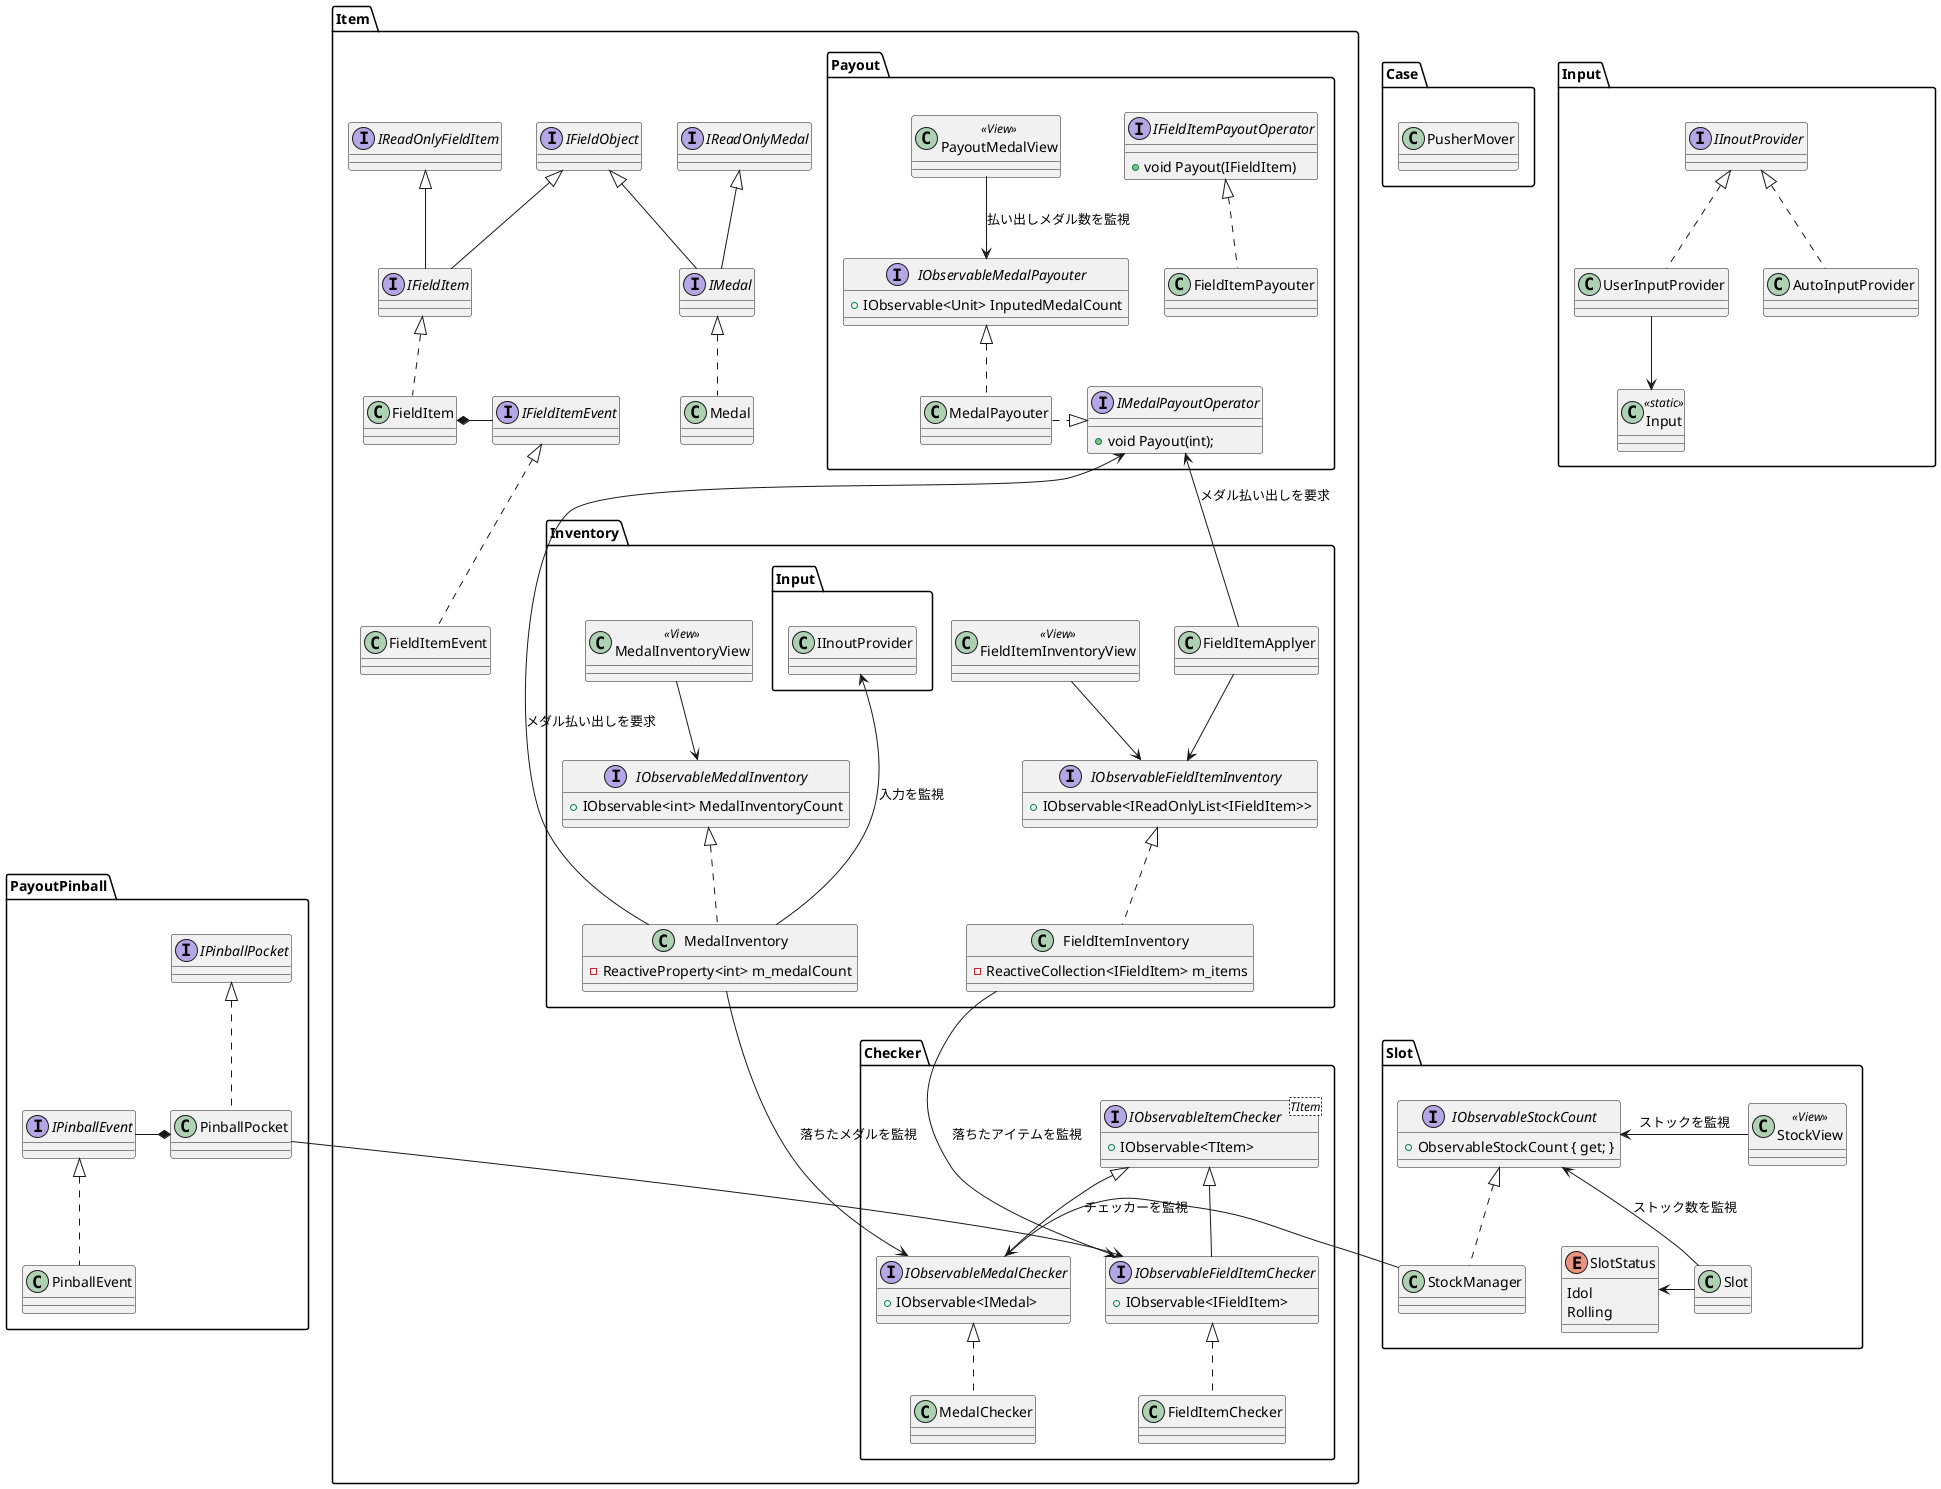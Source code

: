 @startuml MedalPusher

namespace Case{
    class PusherMover
}

namespace Item{
    interface IReadOnlyFieldItem
    interface IFieldItem
    class FieldItem
    interface IFieldItemEvent
    class FieldItemEvent
    IReadOnlyFieldItem <|-- IFieldItem
    IFieldItem <|.. FieldItem
    IFieldItemEvent <|.. FieldItemEvent
    FieldItem *- IFieldItemEvent

    interface IReadOnlyMedal
    interface IMedal
    class Medal
    IReadOnlyMedal <|-- IMedal
    IMedal <|.. Medal

    interface IFieldObject
    IFieldObject <|-- IMedal
    IFieldObject <|-- IFieldItem
    
    namespace Checker{
        interface IObservableItemChecker<TItem>{
            +IObservable<TItem>
        }

        interface IObservableMedalChecker{
            +IObservable<IMedal>
        }
        class MedalChecker
        IObservableItemChecker <|-- IObservableMedalChecker
        IObservableMedalChecker <|.. MedalChecker

        interface IObservableFieldItemChecker{
            +IObservable<IFieldItem>
        }
        class FieldItemChecker
        IObservableItemChecker <|-- IObservableFieldItemChecker
        IObservableFieldItemChecker <|.. FieldItemChecker
    }
    
    namespace Payout{
        interface IObservableMedalPayouter{
            +IObservable<Unit> InputedMedalCount
        }
        interface IMedalPayoutOperator{
            +void Payout(int);
        }
        class MedalPayouter
        MedalPayouter .|> IMedalPayoutOperator
        IObservableMedalPayouter <|.. MedalPayouter

        interface IFieldItemPayoutOperator{
            +void Payout(IFieldItem)
        }
        class FieldItemPayouter
        IFieldItemPayoutOperator <|.. FieldItemPayouter

        class PayoutMedalView<<View>>
        PayoutMedalView --> IObservableMedalPayouter : 払い出しメダル数を監視

    }
    
    namespace Inventory{
        interface IObservableMedalInventory{
            +IObservable<int> MedalInventoryCount
        }
        class MedalInventory{
            -ReactiveProperty<int> m_medalCount
        }
        IObservableMedalInventory <|.. MedalInventory

        interface IObservableFieldItemInventory{
            +IObservable<IReadOnlyList<IFieldItem>> 
        }
        class FieldItemInventory{
            -ReactiveCollection<IFieldItem> m_items
        }
        IObservableFieldItemInventory <|.. FieldItemInventory

        MedalInventory ---> Item.Checker.IObservableMedalChecker : 落ちたメダルを監視
        FieldItemInventory ---> Item.Checker.IObservableFieldItemChecker : 落ちたアイテムを監視
        Input.IInoutProvider <--- MedalInventory : 入力を監視

        class FieldItemApplyer
        Item.Payout.IMedalPayoutOperator <-- FieldItemApplyer : メダル払い出しを要求

        class MedalInventoryView<<View>>
        MedalInventoryView --> IObservableMedalInventory
        class FieldItemInventoryView<<View>>
        FieldItemInventoryView --> IObservableFieldItemInventory

        FieldItemApplyer --> IObservableFieldItemInventory
        MedalInventory --> Item.Payout.IMedalPayoutOperator : メダル払い出しを要求
    }

    ' Item.Inventory.IObservableMedalCounter <- PayoutMedalView : 落下メダル数を監視
    ' Item.Payout.IObservableMedalPayouter <- PayoutMedalView : 投入メダル数を監視
}

namespace Input{
    interface IInoutProvider
    class UserInputProvider
    class AutoInputProvider
    class Input<<static>>
    IInoutProvider <|.. UserInputProvider
    IInoutProvider <|.. AutoInputProvider
    UserInputProvider --> Input
}

namespace Slot{
    class StockManager
    IObservableStockCount <|.. StockManager
    Item.Checker.IObservableMedalChecker <- StockManager : チェッカーを監視
    class Slot
    enum SlotStatus{
        Idol
        Rolling
    }
    IObservableStockCount <-- Slot : ストック数を監視

    ' ISlot <|.. Slot
    SlotStatus <- Slot

    interface IObservableStockCount{
        +ObservableStockCount { get; }
    }

    class StockView<<View>>
    IObservableStockCount <- StockView : ストックを監視

}

namespace PayoutPinball{
    interface IPinballPocket
    class PinballPocket
    IPinballPocket <|.. PinballPocket

    interface IPinballEvent
    class PinballEvent
    IPinballEvent <|.. PinballEvent

    PinballPocket *- IPinballEvent
    PinballPocket --> Item.Checker.IObservableFieldItemChecker
}

@enduml